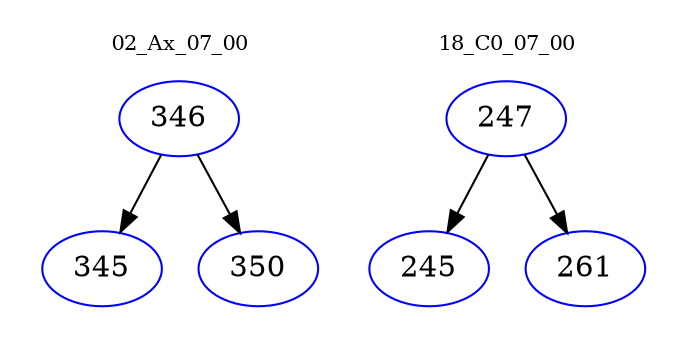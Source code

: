 digraph{
subgraph cluster_0 {
color = white
label = "02_Ax_07_00";
fontsize=10;
T0_346 [label="346", color="blue"]
T0_346 -> T0_345 [color="black"]
T0_345 [label="345", color="blue"]
T0_346 -> T0_350 [color="black"]
T0_350 [label="350", color="blue"]
}
subgraph cluster_1 {
color = white
label = "18_C0_07_00";
fontsize=10;
T1_247 [label="247", color="blue"]
T1_247 -> T1_245 [color="black"]
T1_245 [label="245", color="blue"]
T1_247 -> T1_261 [color="black"]
T1_261 [label="261", color="blue"]
}
}
